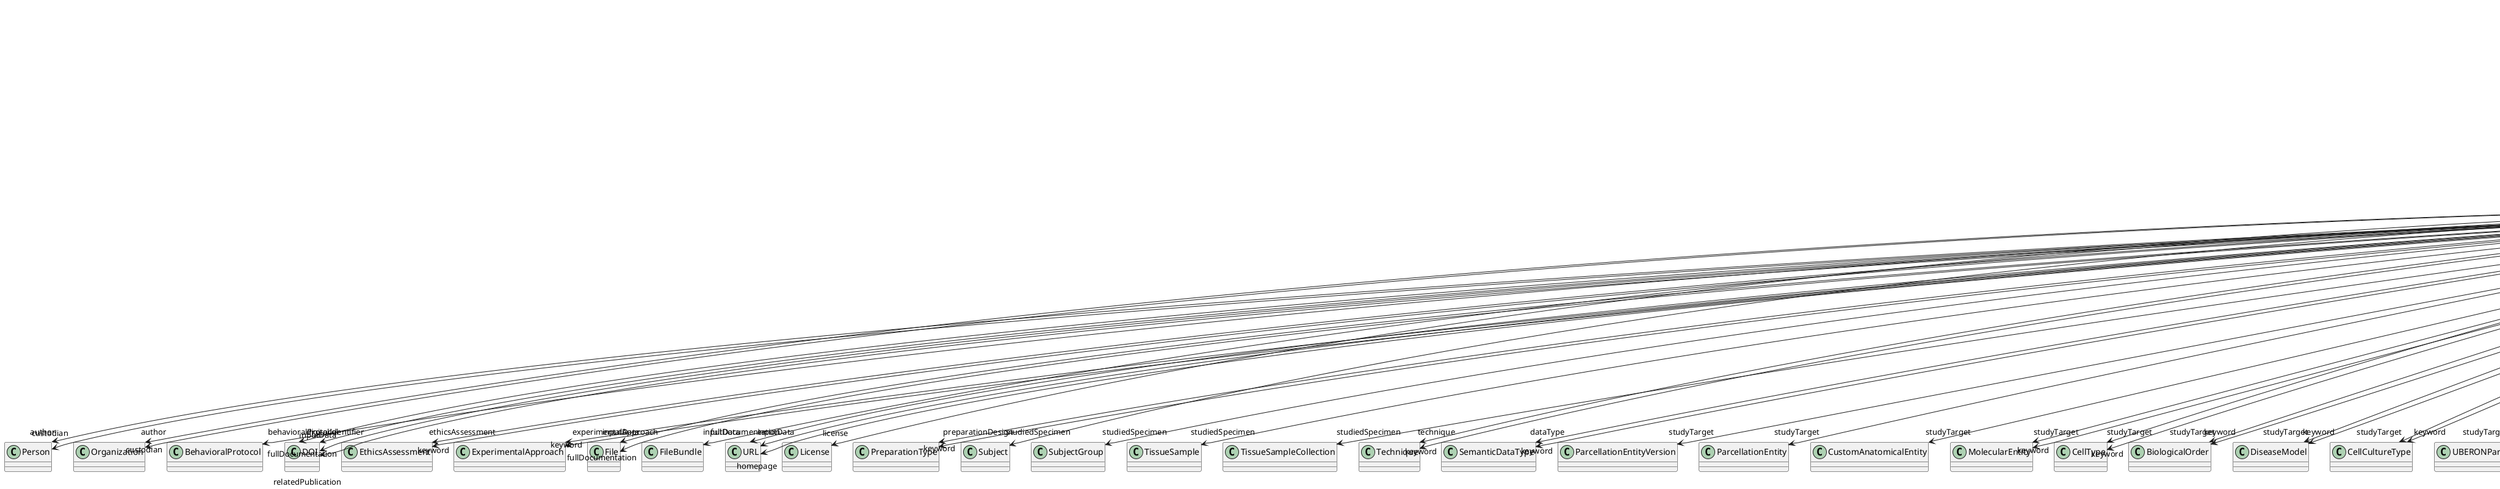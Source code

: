 @startuml
class DatasetVersion {
+author
+behavioralProtocol
+digitalIdentifier
+ethicsAssessment
+experimentalApproach
+inputData
+isAlternativeVersionOf
+isNewVersionOf
+license
+preparationDesign
+studiedSpecimen
+technique
+dataType
+studyTarget
+accessibility
+copyright
+custodian
+description
+fullDocumentation
+fullName
+funding
+homepage
+howToCite
+keyword
+otherContribution
+relatedPublication
+releaseDate
+repository
+shortName
+supportChannel
+versionIdentifier
+versionInnovation

}
DatasetVersion -d-> "author" Person
DatasetVersion -d-> "author" Organization
DatasetVersion -d-> "behavioralProtocol" BehavioralProtocol
DatasetVersion -d-> "digitalIdentifier" DOI
DatasetVersion -d-> "ethicsAssessment" EthicsAssessment
DatasetVersion -d-> "experimentalApproach" ExperimentalApproach
DatasetVersion -d-> "inputData" DOI
DatasetVersion -d-> "inputData" File
DatasetVersion -d-> "inputData" FileBundle
DatasetVersion -d-> "inputData" URL
DatasetVersion -d-> "isAlternativeVersionOf" DatasetVersion
DatasetVersion -d-> "isNewVersionOf" DatasetVersion
DatasetVersion -d-> "license" License
DatasetVersion -d-> "preparationDesign" PreparationType
DatasetVersion -d-> "studiedSpecimen" Subject
DatasetVersion -d-> "studiedSpecimen" SubjectGroup
DatasetVersion -d-> "studiedSpecimen" TissueSample
DatasetVersion -d-> "studiedSpecimen" TissueSampleCollection
DatasetVersion -d-> "technique" Technique
DatasetVersion -d-> "dataType" SemanticDataType
DatasetVersion -d-> "studyTarget" ParcellationEntityVersion
DatasetVersion -d-> "studyTarget" ParcellationEntity
DatasetVersion -d-> "studyTarget" CustomAnatomicalEntity
DatasetVersion -d-> "studyTarget" MolecularEntity
DatasetVersion -d-> "studyTarget" CellType
DatasetVersion -d-> "studyTarget" BiologicalOrder
DatasetVersion -d-> "studyTarget" DiseaseModel
DatasetVersion -d-> "studyTarget" CellCultureType
DatasetVersion -d-> "studyTarget" UBERONParcellation
DatasetVersion -d-> "studyTarget" BreedingType
DatasetVersion -d-> "studyTarget" Organ
DatasetVersion -d-> "studyTarget" Handedness
DatasetVersion -d-> "studyTarget" SubcellularEntity
DatasetVersion -d-> "studyTarget" Species
DatasetVersion -d-> "studyTarget" TermSuggestion
DatasetVersion -d-> "studyTarget" GeneticStrainType
DatasetVersion -d-> "studyTarget" Disease
DatasetVersion -d-> "studyTarget" BiologicalSex
DatasetVersion -d-> "accessibility" ProductAccessibility
DatasetVersion -d-> "copyright" Copyright
DatasetVersion -d-> "custodian" Person
DatasetVersion -d-> "custodian" Organization
DatasetVersion -d-> "fullDocumentation" DOI
DatasetVersion -d-> "fullDocumentation" File
DatasetVersion -d-> "fullDocumentation" URL
DatasetVersion -d-> "funding" Funding
DatasetVersion -d-> "homepage" URL
DatasetVersion -d-> "keyword" DeviceType
DatasetVersion -d-> "keyword" AnatomicalPlane
DatasetVersion -d-> "keyword" ProgrammingLanguage
DatasetVersion -d-> "keyword" Technique
DatasetVersion -d-> "keyword" MeasuredQuantity
DatasetVersion -d-> "keyword" MolecularEntity
DatasetVersion -d-> "keyword" FileUsageRole
DatasetVersion -d-> "keyword" TissueSampleAttribute
DatasetVersion -d-> "keyword" CellType
DatasetVersion -d-> "keyword" BiologicalOrder
DatasetVersion -d-> "keyword" TypeOfUncertainty
DatasetVersion -d-> "keyword" ModelAbstractionLevel
DatasetVersion -d-> "keyword" DiseaseModel
DatasetVersion -d-> "keyword" CellCultureType
DatasetVersion -d-> "keyword" AnnotationType
DatasetVersion -d-> "keyword" SoftwareApplicationCategory
DatasetVersion -d-> "keyword" QualitativeOverlap
DatasetVersion -d-> "keyword" SoftwareFeature
DatasetVersion -d-> "keyword" UnitOfMeasurement
DatasetVersion -d-> "keyword" PatchClampVariation
DatasetVersion -d-> "keyword" StimulationApproach
DatasetVersion -d-> "keyword" Service
DatasetVersion -d-> "keyword" ActionStatusType
DatasetVersion -d-> "keyword" AgeCategory
DatasetVersion -d-> "keyword" AtlasType
DatasetVersion -d-> "keyword" ContributionType
DatasetVersion -d-> "keyword" Terminology
DatasetVersion -d-> "keyword" ProductAccessibility
DatasetVersion -d-> "keyword" ExperimentalApproach
DatasetVersion -d-> "keyword" FileBundleGrouping
DatasetVersion -d-> "keyword" UBERONParcellation
DatasetVersion -d-> "keyword" StimulusType
DatasetVersion -d-> "keyword" MetaDataModelType
DatasetVersion -d-> "keyword" BreedingType
DatasetVersion -d-> "keyword" OperatingSystem
DatasetVersion -d-> "keyword" PreparationType
DatasetVersion -d-> "keyword" Organ
DatasetVersion -d-> "keyword" Handedness
DatasetVersion -d-> "keyword" OperatingDevice
DatasetVersion -d-> "keyword" TissueSampleType
DatasetVersion -d-> "keyword" SubcellularEntity
DatasetVersion -d-> "keyword" CriteriaQualityType
DatasetVersion -d-> "keyword" SemanticDataType
DatasetVersion -d-> "keyword" Species
DatasetVersion -d-> "keyword" ModelScope
DatasetVersion -d-> "keyword" TermSuggestion
DatasetVersion -d-> "keyword" GeneticStrainType
DatasetVersion -d-> "keyword" SubjectAttribute
DatasetVersion -d-> "keyword" AnatomicalAxesOrientation
DatasetVersion -d-> "keyword" Laterality
DatasetVersion -d-> "keyword" Disease
DatasetVersion -d-> "keyword" Language
DatasetVersion -d-> "keyword" FileRepositoryType
DatasetVersion -d-> "keyword" CranialWindowType
DatasetVersion -d-> "keyword" BiologicalSex
DatasetVersion -d-> "keyword" DataType
DatasetVersion -d-> "keyword" EthicsAssessment
DatasetVersion -d-> "otherContribution" Contribution
DatasetVersion -d-> "relatedPublication" DOI
DatasetVersion -d-> "relatedPublication" ISBN
DatasetVersion -d-> "relatedPublication" HANDLE
DatasetVersion -d-> "repository" FileRepository

@enduml
